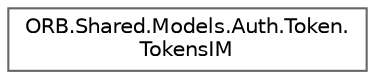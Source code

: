 digraph "Graphical Class Hierarchy"
{
 // INTERACTIVE_SVG=YES
 // LATEX_PDF_SIZE
  bgcolor="transparent";
  edge [fontname=Helvetica,fontsize=10,labelfontname=Helvetica,labelfontsize=10];
  node [fontname=Helvetica,fontsize=10,shape=box,height=0.2,width=0.4];
  rankdir="LR";
  Node0 [id="Node000000",label="ORB.Shared.Models.Auth.Token.\lTokensIM",height=0.2,width=0.4,color="grey40", fillcolor="white", style="filled",URL="$class_o_r_b_1_1_shared_1_1_models_1_1_auth_1_1_token_1_1_tokens_i_m.html",tooltip="Represents the input model for a Tokens."];
}
